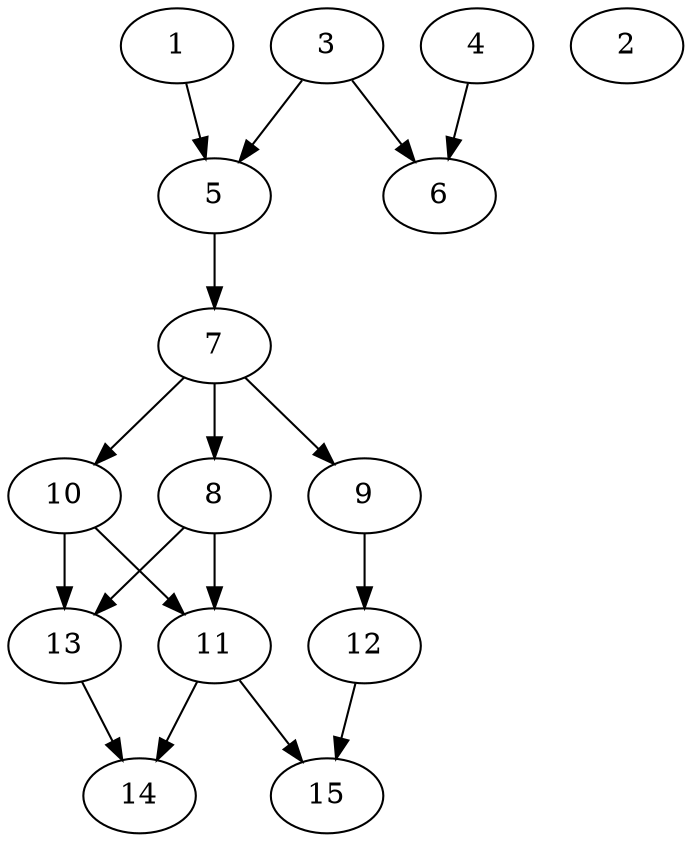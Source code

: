 // DAG automatically generated by daggen at Thu Oct  3 13:59:27 2019
// ./daggen --dot -n 15 --ccr 0.4 --fat 0.5 --regular 0.5 --density 0.5 --mindata 5242880 --maxdata 52428800 
digraph G {
  1 [size="126438400", alpha="0.15", expect_size="50575360"] 
  1 -> 5 [size ="50575360"]
  2 [size="121310720", alpha="0.03", expect_size="48524288"] 
  3 [size="96148480", alpha="0.09", expect_size="38459392"] 
  3 -> 5 [size ="38459392"]
  3 -> 6 [size ="38459392"]
  4 [size="30156800", alpha="0.19", expect_size="12062720"] 
  4 -> 6 [size ="12062720"]
  5 [size="60646400", alpha="0.09", expect_size="24258560"] 
  5 -> 7 [size ="24258560"]
  6 [size="45396480", alpha="0.01", expect_size="18158592"] 
  7 [size="63459840", alpha="0.02", expect_size="25383936"] 
  7 -> 8 [size ="25383936"]
  7 -> 9 [size ="25383936"]
  7 -> 10 [size ="25383936"]
  8 [size="25392640", alpha="0.12", expect_size="10157056"] 
  8 -> 11 [size ="10157056"]
  8 -> 13 [size ="10157056"]
  9 [size="70730240", alpha="0.18", expect_size="28292096"] 
  9 -> 12 [size ="28292096"]
  10 [size="89003520", alpha="0.10", expect_size="35601408"] 
  10 -> 11 [size ="35601408"]
  10 -> 13 [size ="35601408"]
  11 [size="68641280", alpha="0.17", expect_size="27456512"] 
  11 -> 14 [size ="27456512"]
  11 -> 15 [size ="27456512"]
  12 [size="36800000", alpha="0.02", expect_size="14720000"] 
  12 -> 15 [size ="14720000"]
  13 [size="52231680", alpha="0.06", expect_size="20892672"] 
  13 -> 14 [size ="20892672"]
  14 [size="105233920", alpha="0.12", expect_size="42093568"] 
  15 [size="98664960", alpha="0.11", expect_size="39465984"] 
}
